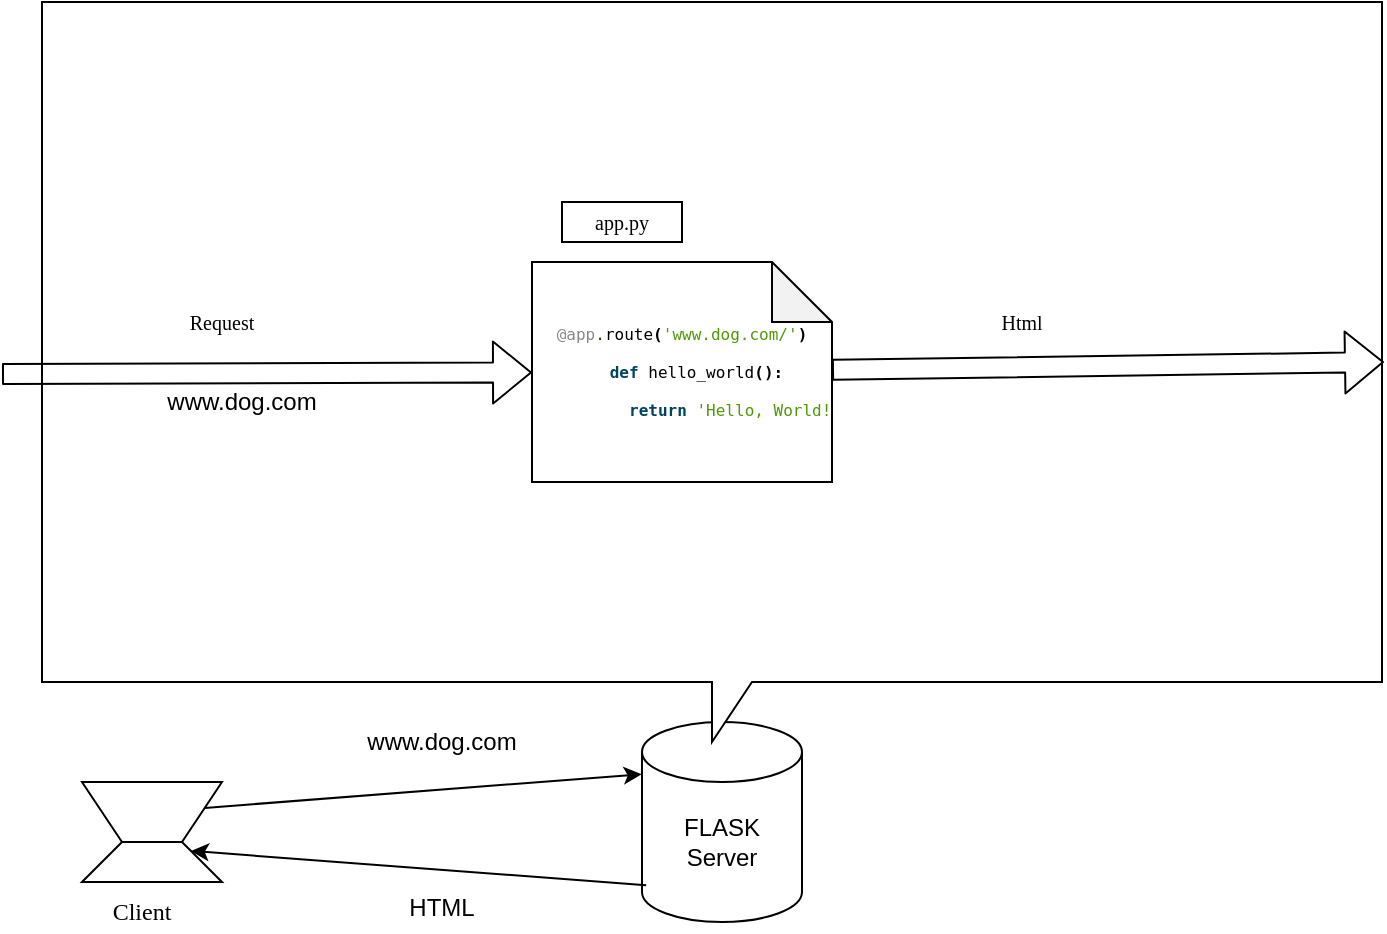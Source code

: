 <mxfile version="13.7.3" type="device"><diagram id="EGjPvDtfbb0nkOfIsR5q" name="Page-1"><mxGraphModel dx="1185" dy="693" grid="1" gridSize="10" guides="1" tooltips="1" connect="1" arrows="1" fold="1" page="1" pageScale="1" pageWidth="850" pageHeight="1100" math="0" shadow="0"><root><mxCell id="0"/><mxCell id="1" parent="0"/><mxCell id="HbFEj4dBWo06Lkp_FeAj-13" value="" style="shape=trapezoid;perimeter=trapezoidPerimeter;whiteSpace=wrap;html=1;fixedSize=1;" vertex="1" parent="1"><mxGeometry x="50" y="580" width="70" height="20" as="geometry"/></mxCell><mxCell id="HbFEj4dBWo06Lkp_FeAj-14" value="" style="shape=trapezoid;perimeter=trapezoidPerimeter;whiteSpace=wrap;html=1;fixedSize=1;rotation=-180;" vertex="1" parent="1"><mxGeometry x="50" y="550" width="70" height="30" as="geometry"/></mxCell><mxCell id="HbFEj4dBWo06Lkp_FeAj-16" value="" style="endArrow=classic;html=1;entryX=-0.002;entryY=0.261;entryDx=0;entryDy=0;entryPerimeter=0;" edge="1" parent="1" source="HbFEj4dBWo06Lkp_FeAj-14" target="HbFEj4dBWo06Lkp_FeAj-18"><mxGeometry width="50" height="50" relative="1" as="geometry"><mxPoint x="460" y="530" as="sourcePoint"/><mxPoint x="310" y="565" as="targetPoint"/></mxGeometry></mxCell><mxCell id="HbFEj4dBWo06Lkp_FeAj-17" value="www.dog.com" style="text;html=1;strokeColor=none;fillColor=none;align=center;verticalAlign=middle;whiteSpace=wrap;rounded=0;" vertex="1" parent="1"><mxGeometry x="210" y="520" width="40" height="20" as="geometry"/></mxCell><mxCell id="HbFEj4dBWo06Lkp_FeAj-18" value="" style="shape=cylinder3;whiteSpace=wrap;html=1;boundedLbl=1;backgroundOutline=1;size=15;" vertex="1" parent="1"><mxGeometry x="330" y="520" width="80" height="100" as="geometry"/></mxCell><mxCell id="HbFEj4dBWo06Lkp_FeAj-19" value="FLASK Server" style="text;html=1;strokeColor=none;fillColor=none;align=center;verticalAlign=middle;whiteSpace=wrap;rounded=0;" vertex="1" parent="1"><mxGeometry x="350" y="570" width="40" height="20" as="geometry"/></mxCell><mxCell id="HbFEj4dBWo06Lkp_FeAj-20" value="" style="endArrow=classic;html=1;exitX=0.026;exitY=0.816;exitDx=0;exitDy=0;exitPerimeter=0;entryX=1;entryY=0;entryDx=0;entryDy=0;" edge="1" parent="1" source="HbFEj4dBWo06Lkp_FeAj-18" target="HbFEj4dBWo06Lkp_FeAj-13"><mxGeometry width="50" height="50" relative="1" as="geometry"><mxPoint x="350" y="530" as="sourcePoint"/><mxPoint x="400" y="480" as="targetPoint"/></mxGeometry></mxCell><mxCell id="HbFEj4dBWo06Lkp_FeAj-22" value="HTML" style="text;html=1;strokeColor=none;fillColor=none;align=center;verticalAlign=middle;whiteSpace=wrap;rounded=0;" vertex="1" parent="1"><mxGeometry x="210" y="605" width="40" height="15" as="geometry"/></mxCell><mxCell id="HbFEj4dBWo06Lkp_FeAj-25" value="Client" style="text;html=1;strokeColor=none;fillColor=none;align=center;verticalAlign=middle;whiteSpace=wrap;rounded=0;fontFamily=Verdana;" vertex="1" parent="1"><mxGeometry x="60" y="605" width="40" height="20" as="geometry"/></mxCell><mxCell id="HbFEj4dBWo06Lkp_FeAj-27" value="" style="shape=callout;whiteSpace=wrap;html=1;perimeter=calloutPerimeter;fontFamily=Verdana;rotation=0;" vertex="1" parent="1"><mxGeometry x="30" y="160" width="670" height="370" as="geometry"/></mxCell><mxCell id="HbFEj4dBWo06Lkp_FeAj-29" value="app.py" style="rounded=0;whiteSpace=wrap;html=1;fontFamily=Verdana;fontSize=10;" vertex="1" parent="1"><mxGeometry x="290" y="260" width="60" height="20" as="geometry"/></mxCell><mxCell id="HbFEj4dBWo06Lkp_FeAj-35" value="&lt;pre style=&quot;overflow: auto hidden ; font-family: &amp;#34;consolas&amp;#34; , &amp;#34;menlo&amp;#34; , &amp;#34;dejavu sans mono&amp;#34; , &amp;#34;bitstream vera sans mono&amp;#34; , monospace ; font-size: 8px ; margin-top: 0px ; margin-bottom: 0px ; padding: 0px ; line-height: 19.125px ; color: rgb(62 , 67 , 73)&quot;&gt;&lt;span class=&quot;nd&quot; style=&quot;color: rgb(136 , 136 , 136)&quot;&gt;@app&lt;/span&gt;&lt;span class=&quot;o&quot; style=&quot;color: rgb(88 , 40 , 0)&quot;&gt;.&lt;/span&gt;&lt;span class=&quot;n&quot; style=&quot;color: rgb(0 , 0 , 0)&quot;&gt;route&lt;/span&gt;&lt;span class=&quot;p&quot; style=&quot;color: rgb(0 , 0 , 0) ; font-weight: bold&quot;&gt;(&lt;/span&gt;&lt;span class=&quot;s1&quot; style=&quot;color: rgb(78 , 154 , 6)&quot;&gt;'www.dog.com/'&lt;/span&gt;&lt;span class=&quot;p&quot; style=&quot;color: rgb(0 , 0 , 0) ; font-weight: bold&quot;&gt;)&lt;/span&gt;&lt;br&gt;&lt;span class=&quot;k&quot; style=&quot;color: rgb(0 , 68 , 97) ; font-weight: bold&quot;&gt;   def&lt;/span&gt; &lt;span class=&quot;nf&quot; style=&quot;color: rgb(0 , 0 , 0)&quot;&gt;hello_world&lt;/span&gt;&lt;span class=&quot;p&quot; style=&quot;color: rgb(0 , 0 , 0) ; font-weight: bold&quot;&gt;():&lt;/span&gt;&lt;br&gt;          &lt;span class=&quot;k&quot; style=&quot;color: rgb(0 , 68 , 97) ; font-weight: bold&quot;&gt;return&lt;/span&gt; &lt;span class=&quot;s1&quot; style=&quot;color: rgb(78 , 154 , 6)&quot;&gt;'Hello, World!&lt;/span&gt;&lt;/pre&gt;" style="shape=note;whiteSpace=wrap;html=1;backgroundOutline=1;darkOpacity=0.05;fontFamily=Verdana;fontSize=10;" vertex="1" parent="1"><mxGeometry x="275" y="290" width="150" height="110" as="geometry"/></mxCell><mxCell id="HbFEj4dBWo06Lkp_FeAj-40" value="" style="shape=flexArrow;endArrow=classic;html=1;fontFamily=Verdana;fontSize=10;" edge="1" parent="1" target="HbFEj4dBWo06Lkp_FeAj-35"><mxGeometry width="50" height="50" relative="1" as="geometry"><mxPoint x="10" y="346" as="sourcePoint"/><mxPoint x="60" y="300" as="targetPoint"/></mxGeometry></mxCell><mxCell id="HbFEj4dBWo06Lkp_FeAj-41" value="Request" style="text;html=1;strokeColor=none;fillColor=none;align=center;verticalAlign=middle;whiteSpace=wrap;rounded=0;fontFamily=Verdana;fontSize=10;" vertex="1" parent="1"><mxGeometry x="100" y="310" width="40" height="20" as="geometry"/></mxCell><mxCell id="HbFEj4dBWo06Lkp_FeAj-42" value="" style="shape=flexArrow;endArrow=classic;html=1;fontFamily=Verdana;fontSize=10;" edge="1" parent="1" source="HbFEj4dBWo06Lkp_FeAj-35"><mxGeometry width="50" height="50" relative="1" as="geometry"><mxPoint x="350" y="370" as="sourcePoint"/><mxPoint x="701" y="340" as="targetPoint"/></mxGeometry></mxCell><mxCell id="HbFEj4dBWo06Lkp_FeAj-43" value="Html" style="text;html=1;strokeColor=none;fillColor=none;align=center;verticalAlign=middle;whiteSpace=wrap;rounded=0;fontFamily=Verdana;fontSize=10;" vertex="1" parent="1"><mxGeometry x="500" y="310" width="40" height="20" as="geometry"/></mxCell><mxCell id="HbFEj4dBWo06Lkp_FeAj-45" value="www.dog.com" style="text;html=1;strokeColor=none;fillColor=none;align=center;verticalAlign=middle;whiteSpace=wrap;rounded=0;" vertex="1" parent="1"><mxGeometry x="110" y="350" width="40" height="20" as="geometry"/></mxCell></root></mxGraphModel></diagram></mxfile>